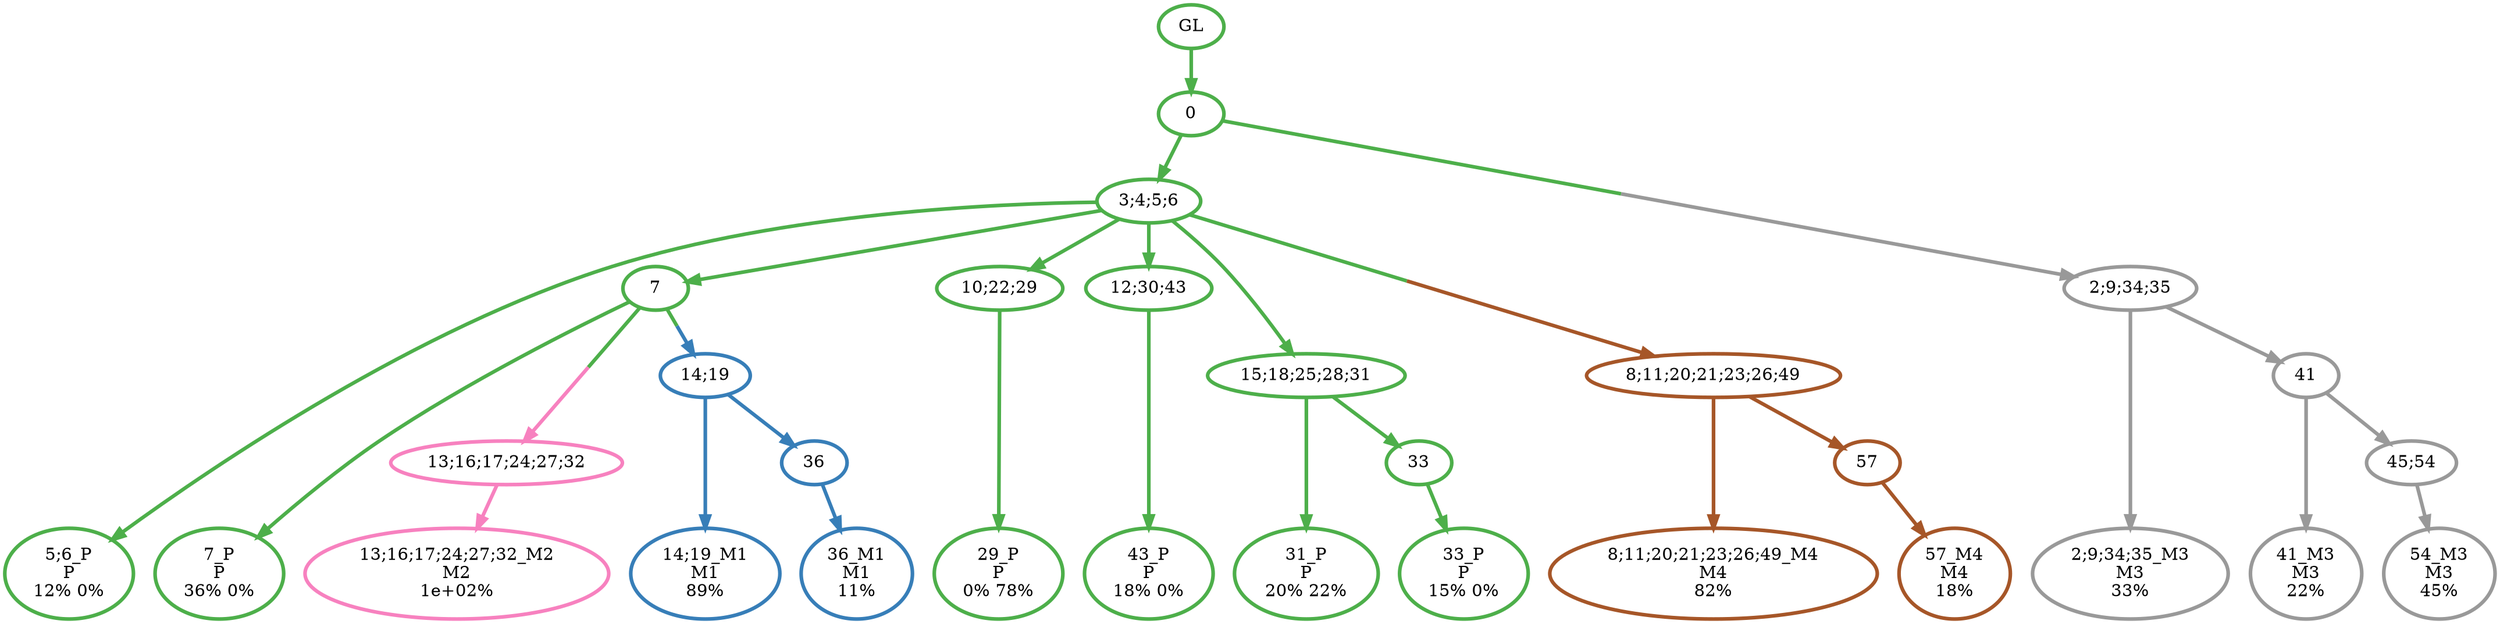 digraph T {
	{
		rank=same
		26 [penwidth=3,colorscheme=set19,color=3,label="5;6_P\nP\n12% 0%"]
		24 [penwidth=3,colorscheme=set19,color=3,label="7_P\nP\n36% 0%"]
		22 [penwidth=3,colorscheme=set19,color=3,label="29_P\nP\n0% 78%"]
		20 [penwidth=3,colorscheme=set19,color=3,label="43_P\nP\n18% 0%"]
		18 [penwidth=3,colorscheme=set19,color=3,label="31_P\nP\n20% 22%"]
		16 [penwidth=3,colorscheme=set19,color=3,label="33_P\nP\n15% 0%"]
		15 [penwidth=3,colorscheme=set19,color=2,label="14;19_M1\nM1\n89%"]
		13 [penwidth=3,colorscheme=set19,color=2,label="36_M1\nM1\n11%"]
		12 [penwidth=3,colorscheme=set19,color=8,label="13;16;17;24;27;32_M2\nM2\n1e+02%"]
		11 [penwidth=3,colorscheme=set19,color=9,label="2;9;34;35_M3\nM3\n33%"]
		9 [penwidth=3,colorscheme=set19,color=9,label="41_M3\nM3\n22%"]
		7 [penwidth=3,colorscheme=set19,color=9,label="54_M3\nM3\n45%"]
		6 [penwidth=3,colorscheme=set19,color=7,label="8;11;20;21;23;26;49_M4\nM4\n82%"]
		4 [penwidth=3,colorscheme=set19,color=7,label="57_M4\nM4\n18%"]
	}
	29 [penwidth=3,colorscheme=set19,color=3,label="GL"]
	28 [penwidth=3,colorscheme=set19,color=3,label="0"]
	27 [penwidth=3,colorscheme=set19,color=3,label="3;4;5;6"]
	25 [penwidth=3,colorscheme=set19,color=3,label="7"]
	23 [penwidth=3,colorscheme=set19,color=3,label="10;22;29"]
	21 [penwidth=3,colorscheme=set19,color=3,label="12;30;43"]
	19 [penwidth=3,colorscheme=set19,color=3,label="15;18;25;28;31"]
	17 [penwidth=3,colorscheme=set19,color=3,label="33"]
	14 [penwidth=3,colorscheme=set19,color=2,label="36"]
	10 [penwidth=3,colorscheme=set19,color=9,label="41"]
	8 [penwidth=3,colorscheme=set19,color=9,label="45;54"]
	5 [penwidth=3,colorscheme=set19,color=7,label="57"]
	3 [penwidth=3,colorscheme=set19,color=7,label="8;11;20;21;23;26;49"]
	2 [penwidth=3,colorscheme=set19,color=9,label="2;9;34;35"]
	1 [penwidth=3,colorscheme=set19,color=8,label="13;16;17;24;27;32"]
	0 [penwidth=3,colorscheme=set19,color=2,label="14;19"]
	29 -> 28 [penwidth=3,colorscheme=set19,color=3]
	28 -> 27 [penwidth=3,colorscheme=set19,color=3]
	28 -> 2 [penwidth=3,colorscheme=set19,color="3;0.5:9"]
	27 -> 26 [penwidth=3,colorscheme=set19,color=3]
	27 -> 25 [penwidth=3,colorscheme=set19,color=3]
	27 -> 19 [penwidth=3,colorscheme=set19,color=3]
	27 -> 21 [penwidth=3,colorscheme=set19,color=3]
	27 -> 23 [penwidth=3,colorscheme=set19,color=3]
	27 -> 3 [penwidth=3,colorscheme=set19,color="3;0.5:7"]
	25 -> 24 [penwidth=3,colorscheme=set19,color=3]
	25 -> 1 [penwidth=3,colorscheme=set19,color="3;0.5:8"]
	25 -> 0 [penwidth=3,colorscheme=set19,color="3;0.5:2"]
	23 -> 22 [penwidth=3,colorscheme=set19,color=3]
	21 -> 20 [penwidth=3,colorscheme=set19,color=3]
	19 -> 18 [penwidth=3,colorscheme=set19,color=3]
	19 -> 17 [penwidth=3,colorscheme=set19,color=3]
	17 -> 16 [penwidth=3,colorscheme=set19,color=3]
	14 -> 13 [penwidth=3,colorscheme=set19,color=2]
	10 -> 9 [penwidth=3,colorscheme=set19,color=9]
	10 -> 8 [penwidth=3,colorscheme=set19,color=9]
	8 -> 7 [penwidth=3,colorscheme=set19,color=9]
	5 -> 4 [penwidth=3,colorscheme=set19,color=7]
	3 -> 6 [penwidth=3,colorscheme=set19,color=7]
	3 -> 5 [penwidth=3,colorscheme=set19,color=7]
	2 -> 11 [penwidth=3,colorscheme=set19,color=9]
	2 -> 10 [penwidth=3,colorscheme=set19,color=9]
	1 -> 12 [penwidth=3,colorscheme=set19,color=8]
	0 -> 15 [penwidth=3,colorscheme=set19,color=2]
	0 -> 14 [penwidth=3,colorscheme=set19,color=2]
}
